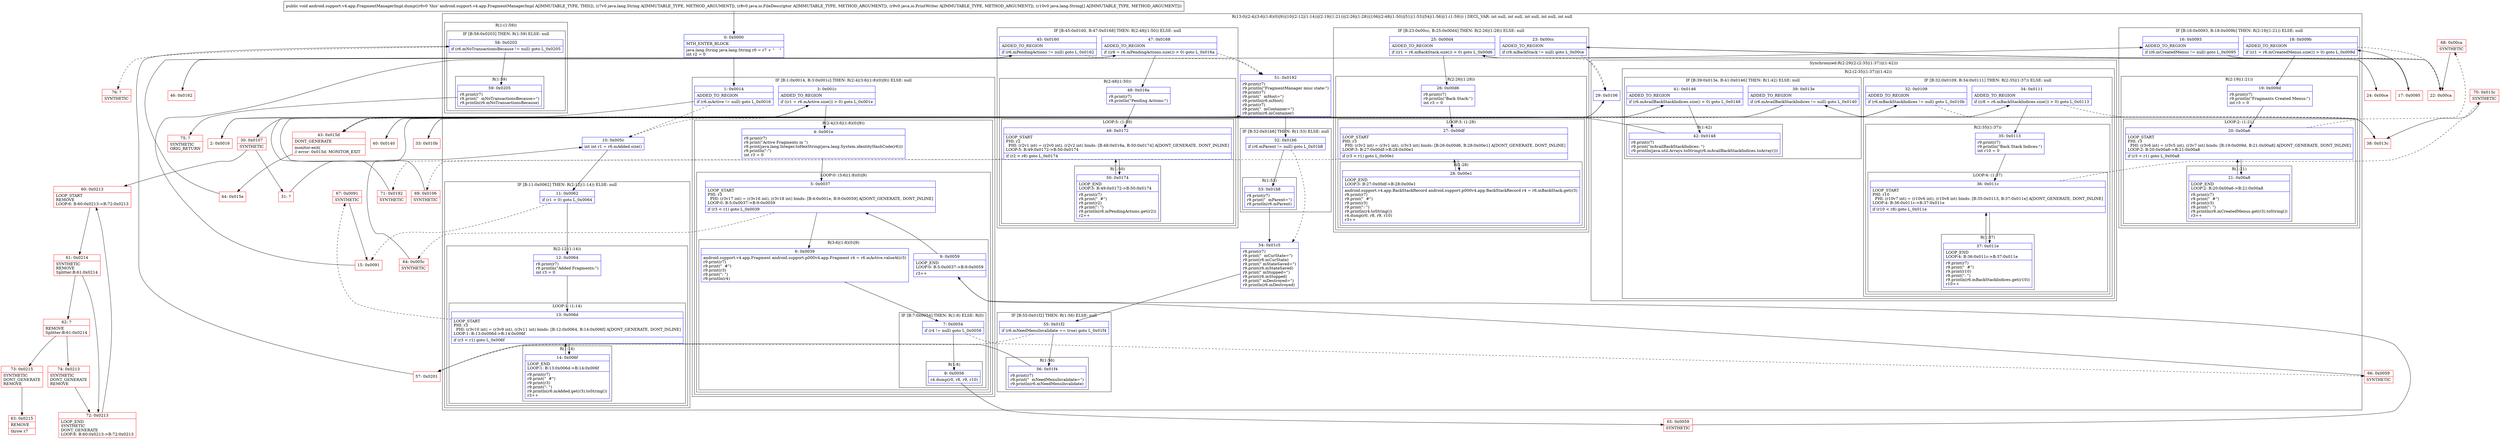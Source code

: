 digraph "CFG forandroid.support.v4.app.FragmentManagerImpl.dump(Ljava\/lang\/String;Ljava\/io\/FileDescriptor;Ljava\/io\/PrintWriter;[Ljava\/lang\/String;)V" {
subgraph cluster_Region_1812040528 {
label = "R(13:0|(2:4|(3:6|(1:8)(0)|9))|10|(2:12|(1:14))|(2:19|(1:21))|(2:26|(1:28))|106|(2:48|(1:50))|51|(1:53)|54|(1:56)|(1:(1:59))) | DECL_VAR: int null, int null, int null, int null, int null\l";
node [shape=record,color=blue];
Node_0 [shape=record,label="{0\:\ 0x0000|MTH_ENTER_BLOCK\l|java.lang.String java.lang.String r0 = r7 + \"    \"\lint r2 = 0\l}"];
subgraph cluster_IfRegion_1831928701 {
label = "IF [B:1:0x0014, B:3:0x001c] THEN: R(2:4|(3:6|(1:8)(0)|9)) ELSE: null";
node [shape=record,color=blue];
Node_1 [shape=record,label="{1\:\ 0x0014|ADDED_TO_REGION\l|if (r6.mActive != null) goto L_0x0016\l}"];
Node_3 [shape=record,label="{3\:\ 0x001c|ADDED_TO_REGION\l|if ((r1 = r6.mActive.size()) \> 0) goto L_0x001e\l}"];
subgraph cluster_Region_505371994 {
label = "R(2:4|(3:6|(1:8)(0)|9))";
node [shape=record,color=blue];
Node_4 [shape=record,label="{4\:\ 0x001e|r9.print(r7)\lr9.print(\"Active Fragments in \")\lr9.print(java.lang.Integer.toHexString(java.lang.System.identityHashCode(r6)))\lr9.println(\":\")\lint r3 = 0\l}"];
subgraph cluster_LoopRegion_589082183 {
label = "LOOP:0: (3:6|(1:8)(0)|9)";
node [shape=record,color=blue];
Node_5 [shape=record,label="{5\:\ 0x0037|LOOP_START\lPHI: r3 \l  PHI: (r3v17 int) = (r3v16 int), (r3v18 int) binds: [B:4:0x001e, B:9:0x0059] A[DONT_GENERATE, DONT_INLINE]\lLOOP:0: B:5:0x0037\-\>B:9:0x0059\l|if (r3 \< r1) goto L_0x0039\l}"];
subgraph cluster_Region_1341587981 {
label = "R(3:6|(1:8)(0)|9)";
node [shape=record,color=blue];
Node_6 [shape=record,label="{6\:\ 0x0039|android.support.v4.app.Fragment android.support.p000v4.app.Fragment r4 = r6.mActive.valueAt(r3)\lr9.print(r7)\lr9.print(\"  #\")\lr9.print(r3)\lr9.print(\": \")\lr9.println(r4)\l}"];
subgraph cluster_IfRegion_50386609 {
label = "IF [B:7:0x0054] THEN: R(1:8) ELSE: R(0)";
node [shape=record,color=blue];
Node_7 [shape=record,label="{7\:\ 0x0054|if (r4 != null) goto L_0x0056\l}"];
subgraph cluster_Region_1225417371 {
label = "R(1:8)";
node [shape=record,color=blue];
Node_8 [shape=record,label="{8\:\ 0x0056|r4.dump(r0, r8, r9, r10)\l}"];
}
subgraph cluster_Region_318125651 {
label = "R(0)";
node [shape=record,color=blue];
}
}
Node_9 [shape=record,label="{9\:\ 0x0059|LOOP_END\lLOOP:0: B:5:0x0037\-\>B:9:0x0059\l|r3++\l}"];
}
}
}
}
Node_10 [shape=record,label="{10\:\ 0x005c|int int r1 = r6.mAdded.size()\l}"];
subgraph cluster_IfRegion_230913832 {
label = "IF [B:11:0x0062] THEN: R(2:12|(1:14)) ELSE: null";
node [shape=record,color=blue];
Node_11 [shape=record,label="{11\:\ 0x0062|if (r1 \> 0) goto L_0x0064\l}"];
subgraph cluster_Region_821796742 {
label = "R(2:12|(1:14))";
node [shape=record,color=blue];
Node_12 [shape=record,label="{12\:\ 0x0064|r9.print(r7)\lr9.println(\"Added Fragments:\")\lint r3 = 0\l}"];
subgraph cluster_LoopRegion_732659873 {
label = "LOOP:1: (1:14)";
node [shape=record,color=blue];
Node_13 [shape=record,label="{13\:\ 0x006d|LOOP_START\lPHI: r3 \l  PHI: (r3v10 int) = (r3v9 int), (r3v11 int) binds: [B:12:0x0064, B:14:0x006f] A[DONT_GENERATE, DONT_INLINE]\lLOOP:1: B:13:0x006d\-\>B:14:0x006f\l|if (r3 \< r1) goto L_0x006f\l}"];
subgraph cluster_Region_1049515700 {
label = "R(1:14)";
node [shape=record,color=blue];
Node_14 [shape=record,label="{14\:\ 0x006f|LOOP_END\lLOOP:1: B:13:0x006d\-\>B:14:0x006f\l|r9.print(r7)\lr9.print(\"  #\")\lr9.print(r3)\lr9.print(\": \")\lr9.println(r6.mAdded.get(r3).toString())\lr3++\l}"];
}
}
}
}
subgraph cluster_IfRegion_1680246813 {
label = "IF [B:16:0x0093, B:18:0x009b] THEN: R(2:19|(1:21)) ELSE: null";
node [shape=record,color=blue];
Node_16 [shape=record,label="{16\:\ 0x0093|ADDED_TO_REGION\l|if (r6.mCreatedMenus != null) goto L_0x0095\l}"];
Node_18 [shape=record,label="{18\:\ 0x009b|ADDED_TO_REGION\l|if ((r1 = r6.mCreatedMenus.size()) \> 0) goto L_0x009d\l}"];
subgraph cluster_Region_1360788505 {
label = "R(2:19|(1:21))";
node [shape=record,color=blue];
Node_19 [shape=record,label="{19\:\ 0x009d|r9.print(r7)\lr9.println(\"Fragments Created Menus:\")\lint r3 = 0\l}"];
subgraph cluster_LoopRegion_1230847378 {
label = "LOOP:2: (1:21)";
node [shape=record,color=blue];
Node_20 [shape=record,label="{20\:\ 0x00a6|LOOP_START\lPHI: r3 \l  PHI: (r3v6 int) = (r3v5 int), (r3v7 int) binds: [B:19:0x009d, B:21:0x00a8] A[DONT_GENERATE, DONT_INLINE]\lLOOP:2: B:20:0x00a6\-\>B:21:0x00a8\l|if (r3 \< r1) goto L_0x00a8\l}"];
subgraph cluster_Region_1867144832 {
label = "R(1:21)";
node [shape=record,color=blue];
Node_21 [shape=record,label="{21\:\ 0x00a8|LOOP_END\lLOOP:2: B:20:0x00a6\-\>B:21:0x00a8\l|r9.print(r7)\lr9.print(\"  #\")\lr9.print(r3)\lr9.print(\": \")\lr9.println(r6.mCreatedMenus.get(r3).toString())\lr3++\l}"];
}
}
}
}
subgraph cluster_IfRegion_1890579921 {
label = "IF [B:23:0x00cc, B:25:0x00d4] THEN: R(2:26|(1:28)) ELSE: null";
node [shape=record,color=blue];
Node_23 [shape=record,label="{23\:\ 0x00cc|ADDED_TO_REGION\l|if (r6.mBackStack != null) goto L_0x00ce\l}"];
Node_25 [shape=record,label="{25\:\ 0x00d4|ADDED_TO_REGION\l|if ((r1 = r6.mBackStack.size()) \> 0) goto L_0x00d6\l}"];
subgraph cluster_Region_1894439794 {
label = "R(2:26|(1:28))";
node [shape=record,color=blue];
Node_26 [shape=record,label="{26\:\ 0x00d6|r9.print(r7)\lr9.println(\"Back Stack:\")\lint r3 = 0\l}"];
subgraph cluster_LoopRegion_1035754077 {
label = "LOOP:3: (1:28)";
node [shape=record,color=blue];
Node_27 [shape=record,label="{27\:\ 0x00df|LOOP_START\lPHI: r3 \l  PHI: (r3v2 int) = (r3v1 int), (r3v3 int) binds: [B:26:0x00d6, B:28:0x00e1] A[DONT_GENERATE, DONT_INLINE]\lLOOP:3: B:27:0x00df\-\>B:28:0x00e1\l|if (r3 \< r1) goto L_0x00e1\l}"];
subgraph cluster_Region_1372512281 {
label = "R(1:28)";
node [shape=record,color=blue];
Node_28 [shape=record,label="{28\:\ 0x00e1|LOOP_END\lLOOP:3: B:27:0x00df\-\>B:28:0x00e1\l|android.support.v4.app.BackStackRecord android.support.p000v4.app.BackStackRecord r4 = r6.mBackStack.get(r3)\lr9.print(r7)\lr9.print(\"  #\")\lr9.print(r3)\lr9.print(\": \")\lr9.println(r4.toString())\lr4.dump(r0, r8, r9, r10)\lr3++\l}"];
}
}
}
}
subgraph cluster_SynchronizedRegion_358623826 {
label = "Synchronized:R(2:29|(2:(2:35|(1:37))|(1:42)))";
node [shape=record,color=blue];
Node_29 [shape=record,label="{29\:\ 0x0106}"];
subgraph cluster_Region_906478083 {
label = "R(2:(2:35|(1:37))|(1:42))";
node [shape=record,color=blue];
subgraph cluster_IfRegion_1722925758 {
label = "IF [B:32:0x0109, B:34:0x0111] THEN: R(2:35|(1:37)) ELSE: null";
node [shape=record,color=blue];
Node_32 [shape=record,label="{32\:\ 0x0109|ADDED_TO_REGION\l|if (r6.mBackStackIndices != null) goto L_0x010b\l}"];
Node_34 [shape=record,label="{34\:\ 0x0111|ADDED_TO_REGION\l|if ((r8 = r6.mBackStackIndices.size()) \> 0) goto L_0x0113\l}"];
subgraph cluster_Region_943629478 {
label = "R(2:35|(1:37))";
node [shape=record,color=blue];
Node_35 [shape=record,label="{35\:\ 0x0113|r9.print(r7)\lr9.println(\"Back Stack Indices:\")\lint r10 = 0\l}"];
subgraph cluster_LoopRegion_299868825 {
label = "LOOP:4: (1:37)";
node [shape=record,color=blue];
Node_36 [shape=record,label="{36\:\ 0x011c|LOOP_START\lPHI: r10 \l  PHI: (r10v7 int) = (r10v6 int), (r10v8 int) binds: [B:35:0x0113, B:37:0x011e] A[DONT_GENERATE, DONT_INLINE]\lLOOP:4: B:36:0x011c\-\>B:37:0x011e\l|if (r10 \< r8) goto L_0x011e\l}"];
subgraph cluster_Region_120847805 {
label = "R(1:37)";
node [shape=record,color=blue];
Node_37 [shape=record,label="{37\:\ 0x011e|LOOP_END\lLOOP:4: B:36:0x011c\-\>B:37:0x011e\l|r9.print(r7)\lr9.print(\"  #\")\lr9.print(r10)\lr9.print(\": \")\lr9.println(r6.mBackStackIndices.get(r10))\lr10++\l}"];
}
}
}
}
subgraph cluster_IfRegion_1765778116 {
label = "IF [B:39:0x013e, B:41:0x0146] THEN: R(1:42) ELSE: null";
node [shape=record,color=blue];
Node_39 [shape=record,label="{39\:\ 0x013e|ADDED_TO_REGION\l|if (r6.mAvailBackStackIndices != null) goto L_0x0140\l}"];
Node_41 [shape=record,label="{41\:\ 0x0146|ADDED_TO_REGION\l|if (r6.mAvailBackStackIndices.size() \> 0) goto L_0x0148\l}"];
subgraph cluster_Region_2098800395 {
label = "R(1:42)";
node [shape=record,color=blue];
Node_42 [shape=record,label="{42\:\ 0x0148|r9.print(r7)\lr9.print(\"mAvailBackStackIndices: \")\lr9.println(java.util.Arrays.toString(r6.mAvailBackStackIndices.toArray()))\l}"];
}
}
}
}
subgraph cluster_IfRegion_1963386225 {
label = "IF [B:45:0x0160, B:47:0x0168] THEN: R(2:48|(1:50)) ELSE: null";
node [shape=record,color=blue];
Node_45 [shape=record,label="{45\:\ 0x0160|ADDED_TO_REGION\l|if (r6.mPendingActions != null) goto L_0x0162\l}"];
Node_47 [shape=record,label="{47\:\ 0x0168|ADDED_TO_REGION\l|if ((r8 = r6.mPendingActions.size()) \> 0) goto L_0x016a\l}"];
subgraph cluster_Region_499809629 {
label = "R(2:48|(1:50))";
node [shape=record,color=blue];
Node_48 [shape=record,label="{48\:\ 0x016a|r9.print(r7)\lr9.println(\"Pending Actions:\")\l}"];
subgraph cluster_LoopRegion_2004651861 {
label = "LOOP:5: (1:50)";
node [shape=record,color=blue];
Node_49 [shape=record,label="{49\:\ 0x0172|LOOP_START\lPHI: r2 \l  PHI: (r2v1 int) = (r2v0 int), (r2v2 int) binds: [B:48:0x016a, B:50:0x0174] A[DONT_GENERATE, DONT_INLINE]\lLOOP:5: B:49:0x0172\-\>B:50:0x0174\l|if (r2 \< r8) goto L_0x0174\l}"];
subgraph cluster_Region_390582753 {
label = "R(1:50)";
node [shape=record,color=blue];
Node_50 [shape=record,label="{50\:\ 0x0174|LOOP_END\lLOOP:5: B:49:0x0172\-\>B:50:0x0174\l|r9.print(r7)\lr9.print(\"  #\")\lr9.print(r2)\lr9.print(\": \")\lr9.println(r6.mPendingActions.get(r2))\lr2++\l}"];
}
}
}
}
Node_51 [shape=record,label="{51\:\ 0x0192|r9.print(r7)\lr9.println(\"FragmentManager misc state:\")\lr9.print(r7)\lr9.print(\"  mHost=\")\lr9.println(r6.mHost)\lr9.print(r7)\lr9.print(\"  mContainer=\")\lr9.println(r6.mContainer)\l}"];
subgraph cluster_IfRegion_158848418 {
label = "IF [B:52:0x01b6] THEN: R(1:53) ELSE: null";
node [shape=record,color=blue];
Node_52 [shape=record,label="{52\:\ 0x01b6|if (r6.mParent != null) goto L_0x01b8\l}"];
subgraph cluster_Region_1038260984 {
label = "R(1:53)";
node [shape=record,color=blue];
Node_53 [shape=record,label="{53\:\ 0x01b8|r9.print(r7)\lr9.print(\"  mParent=\")\lr9.println(r6.mParent)\l}"];
}
}
Node_54 [shape=record,label="{54\:\ 0x01c5|r9.print(r7)\lr9.print(\"  mCurState=\")\lr9.print(r6.mCurState)\lr9.print(\" mStateSaved=\")\lr9.print(r6.mStateSaved)\lr9.print(\" mStopped=\")\lr9.print(r6.mStopped)\lr9.print(\" mDestroyed=\")\lr9.println(r6.mDestroyed)\l}"];
subgraph cluster_IfRegion_2140003672 {
label = "IF [B:55:0x01f2] THEN: R(1:56) ELSE: null";
node [shape=record,color=blue];
Node_55 [shape=record,label="{55\:\ 0x01f2|if (r6.mNeedMenuInvalidate == true) goto L_0x01f4\l}"];
subgraph cluster_Region_836986721 {
label = "R(1:56)";
node [shape=record,color=blue];
Node_56 [shape=record,label="{56\:\ 0x01f4|r9.print(r7)\lr9.print(\"  mNeedMenuInvalidate=\")\lr9.println(r6.mNeedMenuInvalidate)\l}"];
}
}
subgraph cluster_Region_101613114 {
label = "R(1:(1:59))";
node [shape=record,color=blue];
subgraph cluster_IfRegion_789713241 {
label = "IF [B:58:0x0203] THEN: R(1:59) ELSE: null";
node [shape=record,color=blue];
Node_58 [shape=record,label="{58\:\ 0x0203|if (r6.mNoTransactionsBecause != null) goto L_0x0205\l}"];
subgraph cluster_Region_1046769406 {
label = "R(1:59)";
node [shape=record,color=blue];
Node_59 [shape=record,label="{59\:\ 0x0205|r9.print(r7)\lr9.print(\"  mNoTransactionsBecause=\")\lr9.println(r6.mNoTransactionsBecause)\l}"];
}
}
}
}
Node_2 [shape=record,color=red,label="{2\:\ 0x0016}"];
Node_15 [shape=record,color=red,label="{15\:\ 0x0091}"];
Node_17 [shape=record,color=red,label="{17\:\ 0x0095}"];
Node_22 [shape=record,color=red,label="{22\:\ 0x00ca}"];
Node_24 [shape=record,color=red,label="{24\:\ 0x00ce}"];
Node_30 [shape=record,color=red,label="{30\:\ 0x0107|SYNTHETIC\l}"];
Node_31 [shape=record,color=red,label="{31\:\ ?}"];
Node_33 [shape=record,color=red,label="{33\:\ 0x010b}"];
Node_38 [shape=record,color=red,label="{38\:\ 0x013c}"];
Node_40 [shape=record,color=red,label="{40\:\ 0x0140}"];
Node_43 [shape=record,color=red,label="{43\:\ 0x015d|DONT_GENERATE\l|monitor\-exit(\l\/\/ error: 0x015d: MONITOR_EXIT  \l}"];
Node_44 [shape=record,color=red,label="{44\:\ 0x015e}"];
Node_46 [shape=record,color=red,label="{46\:\ 0x0162}"];
Node_57 [shape=record,color=red,label="{57\:\ 0x0201}"];
Node_60 [shape=record,color=red,label="{60\:\ 0x0213|LOOP_START\lREMOVE\lLOOP:6: B:60:0x0213\-\>B:72:0x0213\l}"];
Node_61 [shape=record,color=red,label="{61\:\ 0x0214|SYNTHETIC\lREMOVE\lSplitter:B:61:0x0214\l}"];
Node_62 [shape=record,color=red,label="{62\:\ ?|REMOVE\lSplitter:B:61:0x0214\l}"];
Node_63 [shape=record,color=red,label="{63\:\ 0x0215|REMOVE\l|throw r7\l}"];
Node_64 [shape=record,color=red,label="{64\:\ 0x005c|SYNTHETIC\l}"];
Node_65 [shape=record,color=red,label="{65\:\ 0x0059|SYNTHETIC\l}"];
Node_66 [shape=record,color=red,label="{66\:\ 0x0059|SYNTHETIC\l}"];
Node_67 [shape=record,color=red,label="{67\:\ 0x0091|SYNTHETIC\l}"];
Node_68 [shape=record,color=red,label="{68\:\ 0x00ca|SYNTHETIC\l}"];
Node_69 [shape=record,color=red,label="{69\:\ 0x0106|SYNTHETIC\l}"];
Node_70 [shape=record,color=red,label="{70\:\ 0x013c|SYNTHETIC\l}"];
Node_71 [shape=record,color=red,label="{71\:\ 0x0192|SYNTHETIC\l}"];
Node_72 [shape=record,color=red,label="{72\:\ 0x0213|LOOP_END\lSYNTHETIC\lDONT_GENERATE\lLOOP:6: B:60:0x0213\-\>B:72:0x0213\l}"];
Node_73 [shape=record,color=red,label="{73\:\ 0x0215|SYNTHETIC\lDONT_GENERATE\lREMOVE\l}"];
Node_74 [shape=record,color=red,label="{74\:\ 0x0213|SYNTHETIC\lDONT_GENERATE\lREMOVE\l}"];
Node_75 [shape=record,color=red,label="{75\:\ ?|SYNTHETIC\lORIG_RETURN\l}"];
Node_76 [shape=record,color=red,label="{76\:\ ?|SYNTHETIC\l}"];
MethodNode[shape=record,label="{public void android.support.v4.app.FragmentManagerImpl.dump((r6v0 'this' android.support.v4.app.FragmentManagerImpl A[IMMUTABLE_TYPE, THIS]), (r7v0 java.lang.String A[IMMUTABLE_TYPE, METHOD_ARGUMENT]), (r8v0 java.io.FileDescriptor A[IMMUTABLE_TYPE, METHOD_ARGUMENT]), (r9v0 java.io.PrintWriter A[IMMUTABLE_TYPE, METHOD_ARGUMENT]), (r10v0 java.lang.String[] A[IMMUTABLE_TYPE, METHOD_ARGUMENT])) }"];
MethodNode -> Node_0;
Node_0 -> Node_1;
Node_1 -> Node_2;
Node_1 -> Node_10[style=dashed];
Node_3 -> Node_4;
Node_3 -> Node_10[style=dashed];
Node_4 -> Node_5;
Node_5 -> Node_6;
Node_5 -> Node_64[style=dashed];
Node_6 -> Node_7;
Node_7 -> Node_8;
Node_7 -> Node_66[style=dashed];
Node_8 -> Node_65;
Node_9 -> Node_5;
Node_10 -> Node_11;
Node_11 -> Node_12;
Node_11 -> Node_15[style=dashed];
Node_12 -> Node_13;
Node_13 -> Node_14;
Node_13 -> Node_67[style=dashed];
Node_14 -> Node_13;
Node_16 -> Node_17;
Node_16 -> Node_22[style=dashed];
Node_18 -> Node_19;
Node_18 -> Node_22[style=dashed];
Node_19 -> Node_20;
Node_20 -> Node_21;
Node_20 -> Node_68[style=dashed];
Node_21 -> Node_20;
Node_23 -> Node_24;
Node_23 -> Node_29[style=dashed];
Node_25 -> Node_26;
Node_25 -> Node_29[style=dashed];
Node_26 -> Node_27;
Node_27 -> Node_28;
Node_27 -> Node_69[style=dashed];
Node_28 -> Node_27;
Node_29 -> Node_30;
Node_32 -> Node_33;
Node_32 -> Node_38[style=dashed];
Node_34 -> Node_35;
Node_34 -> Node_38[style=dashed];
Node_35 -> Node_36;
Node_36 -> Node_37;
Node_36 -> Node_70[style=dashed];
Node_37 -> Node_36;
Node_39 -> Node_40;
Node_39 -> Node_43[style=dashed];
Node_41 -> Node_42;
Node_41 -> Node_43[style=dashed];
Node_42 -> Node_43;
Node_45 -> Node_46;
Node_45 -> Node_51[style=dashed];
Node_47 -> Node_48;
Node_47 -> Node_51[style=dashed];
Node_48 -> Node_49;
Node_49 -> Node_50;
Node_49 -> Node_71[style=dashed];
Node_50 -> Node_49;
Node_51 -> Node_52;
Node_52 -> Node_53;
Node_52 -> Node_54[style=dashed];
Node_53 -> Node_54;
Node_54 -> Node_55;
Node_55 -> Node_56;
Node_55 -> Node_57[style=dashed];
Node_56 -> Node_57;
Node_58 -> Node_59;
Node_58 -> Node_76[style=dashed];
Node_59 -> Node_75;
Node_2 -> Node_3;
Node_15 -> Node_16;
Node_17 -> Node_18;
Node_22 -> Node_23;
Node_24 -> Node_25;
Node_30 -> Node_31;
Node_30 -> Node_60;
Node_31 -> Node_32;
Node_33 -> Node_34;
Node_38 -> Node_39;
Node_40 -> Node_41;
Node_43 -> Node_44;
Node_44 -> Node_45;
Node_46 -> Node_47;
Node_57 -> Node_58;
Node_60 -> Node_61;
Node_61 -> Node_62;
Node_61 -> Node_72;
Node_62 -> Node_73;
Node_62 -> Node_74;
Node_64 -> Node_10;
Node_65 -> Node_9;
Node_66 -> Node_9;
Node_67 -> Node_15;
Node_68 -> Node_22;
Node_69 -> Node_29;
Node_70 -> Node_38;
Node_71 -> Node_51;
Node_72 -> Node_60;
Node_73 -> Node_63;
Node_74 -> Node_72;
}

